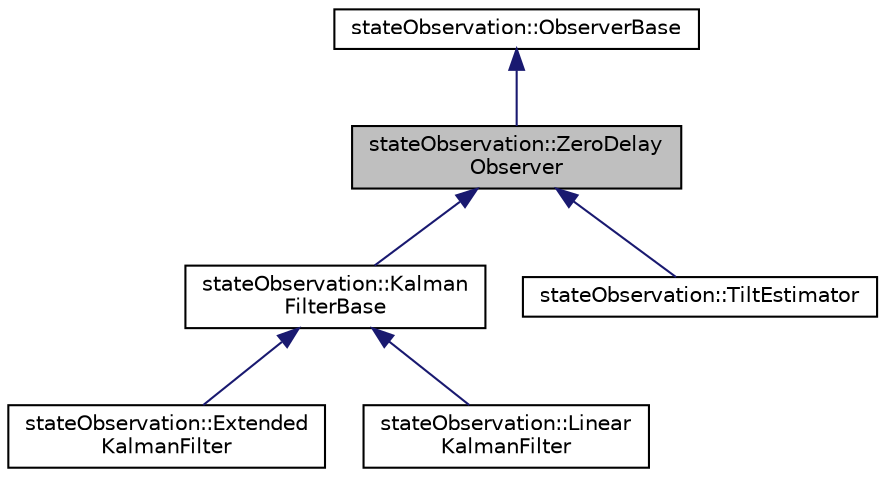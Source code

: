 digraph "stateObservation::ZeroDelayObserver"
{
  edge [fontname="Helvetica",fontsize="10",labelfontname="Helvetica",labelfontsize="10"];
  node [fontname="Helvetica",fontsize="10",shape=record];
  Node0 [label="stateObservation::ZeroDelay\lObserver",height=0.2,width=0.4,color="black", fillcolor="grey75", style="filled", fontcolor="black"];
  Node1 -> Node0 [dir="back",color="midnightblue",fontsize="10",style="solid",fontname="Helvetica"];
  Node1 [label="stateObservation::ObserverBase",height=0.2,width=0.4,color="black", fillcolor="white", style="filled",URL="$classstateObservation_1_1ObserverBase.html",tooltip="The base class for observers. The observer is destinated to any dynamical system with a vector state ..."];
  Node0 -> Node2 [dir="back",color="midnightblue",fontsize="10",style="solid",fontname="Helvetica"];
  Node2 [label="stateObservation::Kalman\lFilterBase",height=0.2,width=0.4,color="black", fillcolor="white", style="filled",URL="$classstateObservation_1_1KalmanFilterBase.html",tooltip="It mostly implements the equations of Kalman filtering It is suitablle by derivation to be used incas..."];
  Node2 -> Node3 [dir="back",color="midnightblue",fontsize="10",style="solid",fontname="Helvetica"];
  Node3 [label="stateObservation::Extended\lKalmanFilter",height=0.2,width=0.4,color="black", fillcolor="white", style="filled",URL="$classstateObservation_1_1ExtendedKalmanFilter.html",tooltip="The class to intanciate to use an extended Kalman filter. To use this class, one needs to provide a p..."];
  Node2 -> Node4 [dir="back",color="midnightblue",fontsize="10",style="solid",fontname="Helvetica"];
  Node4 [label="stateObservation::Linear\lKalmanFilter",height=0.2,width=0.4,color="black", fillcolor="white", style="filled",URL="$classstateObservation_1_1LinearKalmanFilter.html",tooltip="The class of a Linear Kalman filter. "];
  Node0 -> Node5 [dir="back",color="midnightblue",fontsize="10",style="solid",fontname="Helvetica"];
  Node5 [label="stateObservation::TiltEstimator",height=0.2,width=0.4,color="black", fillcolor="white", style="filled",URL="$classstateObservation_1_1TiltEstimator.html",tooltip="Description is pending. "];
}
